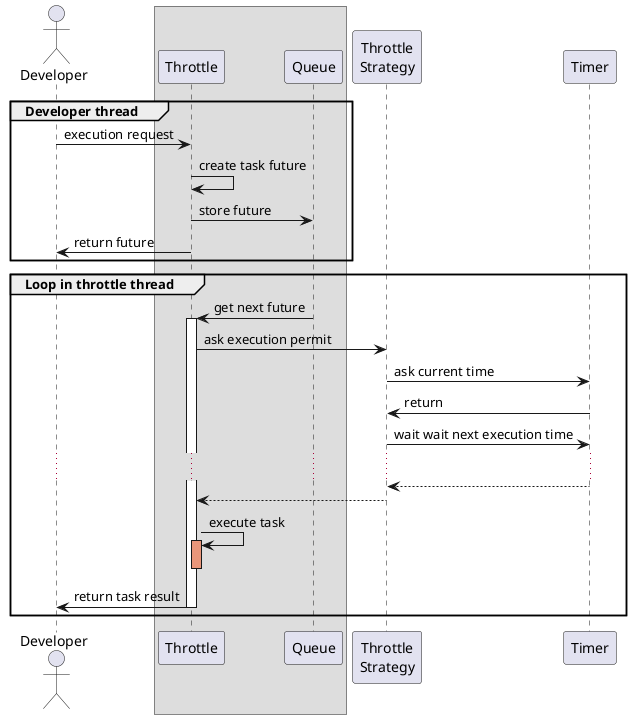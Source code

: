 @startuml

actor Developer as D
box
participant Throttle as Tr
participant Queue as Q
end box
participant "Throttle\nStrategy" as TrS
participant Timer as T

group Developer thread
D -> Tr: execution request
Tr -> Tr: create task future
Tr -> Q: store future
D <- Tr: return future
end

group Loop in throttle thread
Tr <- Q: get next future
activate Tr
Tr -> TrS: ask execution permit
TrS -> T: ask current time
TrS <- T: return
TrS -> T: wait wait next execution time
...
TrS <-- T
Tr <-- TrS
Tr -> Tr: execute task
activate Tr #DarkSalmon
deactivate Tr

D <- Tr: return task result
deactivate Tr
end

@enduml